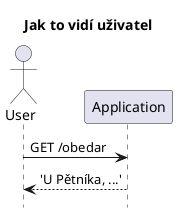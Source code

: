 @startuml
hide footbox
title Jak to vidí uživatel
actor User
User -> Application : GET /obedar
Application --> User : 'U Pětníka, ...'
@enduml
